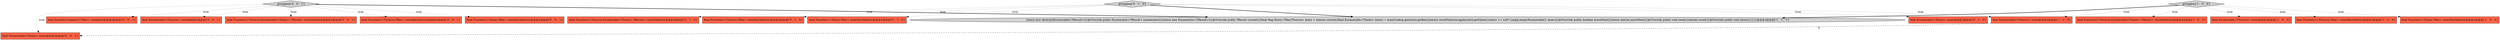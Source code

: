 digraph {
14 [style = filled, label = "final Function1<TInner,TKey> innerKeySelector@@@2@@@['0', '0', '1']", fillcolor = tomato, shape = box image = "AAA0AAABBB3BBB"];
8 [style = filled, label = "final Enumerable<TInner> inner@@@2@@@['0', '1', '0']", fillcolor = tomato, shape = box image = "AAA0AAABBB2BBB"];
9 [style = filled, label = "final Function2<TSource,Enumerable<TInner>,TResult> resultSelector@@@2@@@['0', '1', '0']", fillcolor = tomato, shape = box image = "AAA0AAABBB2BBB"];
10 [style = filled, label = "groupJoin['0', '1', '0']", fillcolor = lightgray, shape = diamond image = "AAA0AAABBB2BBB"];
4 [style = filled, label = "final Function2<TSource,Enumerable<TInner>,TResult> resultSelector@@@2@@@['1', '0', '0']", fillcolor = tomato, shape = box image = "AAA0AAABBB1BBB"];
17 [style = filled, label = "final Enumerable<TSource> outer@@@2@@@['0', '0', '1']", fillcolor = tomato, shape = box image = "AAA0AAABBB3BBB"];
5 [style = filled, label = "final Enumerable<TSource> outer@@@2@@@['1', '0', '0']", fillcolor = tomato, shape = box image = "AAA0AAABBB1BBB"];
2 [style = filled, label = "final Function1<TSource,TKey> outerKeySelector@@@2@@@['1', '0', '0']", fillcolor = tomato, shape = box image = "AAA0AAABBB1BBB"];
11 [style = filled, label = "final Function1<TSource,TKey> outerKeySelector@@@2@@@['0', '1', '0']", fillcolor = tomato, shape = box image = "AAA0AAABBB2BBB"];
7 [style = filled, label = "final Function1<TInner,TKey> innerKeySelector@@@2@@@['0', '1', '0']", fillcolor = tomato, shape = box image = "AAA0AAABBB2BBB"];
1 [style = filled, label = "groupJoin['1', '0', '0']", fillcolor = lightgray, shape = diamond image = "AAA0AAABBB1BBB"];
3 [style = filled, label = "final Function1<TInner,TKey> innerKeySelector@@@2@@@['1', '0', '0']", fillcolor = tomato, shape = box image = "AAA0AAABBB1BBB"];
12 [style = filled, label = "final Function2<TSource,Enumerable<TInner>,TResult> resultSelector@@@2@@@['0', '0', '1']", fillcolor = tomato, shape = box image = "AAA0AAABBB3BBB"];
13 [style = filled, label = "final Function1<TSource,TKey> outerKeySelector@@@2@@@['0', '0', '1']", fillcolor = tomato, shape = box image = "AAA0AAABBB3BBB"];
0 [style = filled, label = "return new AbstractEnumerable<TResult>(){@Override public Enumerator<TResult> enumerator(){return new Enumerator<TResult>(){@Override public TResult current(){final Map.Entry<TKey,TSource> entry = entries.current()final Enumerable<TInner> inners = innerLookup.get(entry.getKey())return resultSelector.apply(entry.getValue(),inners == null? Linq4j.emptyEnumerable(): inners)}@Override public boolean moveNext(){return entries.moveNext()}@Override public void reset(){entries.reset()}@Override public void close(){}}}}@@@3@@@['1', '1', '1']", fillcolor = lightgray, shape = ellipse image = "AAA0AAABBB1BBB"];
15 [style = filled, label = "final EqualityComparer<TKey> comparer@@@2@@@['0', '0', '1']", fillcolor = tomato, shape = box image = "AAA0AAABBB3BBB"];
16 [style = filled, label = "groupJoin['0', '0', '1']", fillcolor = lightgray, shape = diamond image = "AAA0AAABBB3BBB"];
6 [style = filled, label = "final Enumerable<TSource> outer@@@2@@@['1', '1', '0']", fillcolor = tomato, shape = box image = "AAA0AAABBB1BBB"];
18 [style = filled, label = "final Enumerable<TInner> inner@@@2@@@['0', '0', '1']", fillcolor = tomato, shape = box image = "AAA0AAABBB3BBB"];
10->7 [style = dotted, label="true"];
1->6 [style = dotted, label="true"];
10->8 [style = dotted, label="true"];
10->6 [style = dotted, label="true"];
16->0 [style = bold, label=""];
6->18 [style = dashed, label="0"];
1->4 [style = dotted, label="true"];
16->12 [style = dotted, label="true"];
1->0 [style = bold, label=""];
1->2 [style = dotted, label="true"];
16->13 [style = dotted, label="true"];
10->11 [style = dotted, label="true"];
10->9 [style = dotted, label="true"];
1->5 [style = dotted, label="true"];
10->0 [style = bold, label=""];
16->14 [style = dotted, label="true"];
16->17 [style = dotted, label="true"];
16->15 [style = dotted, label="true"];
1->3 [style = dotted, label="true"];
16->18 [style = dotted, label="true"];
}
